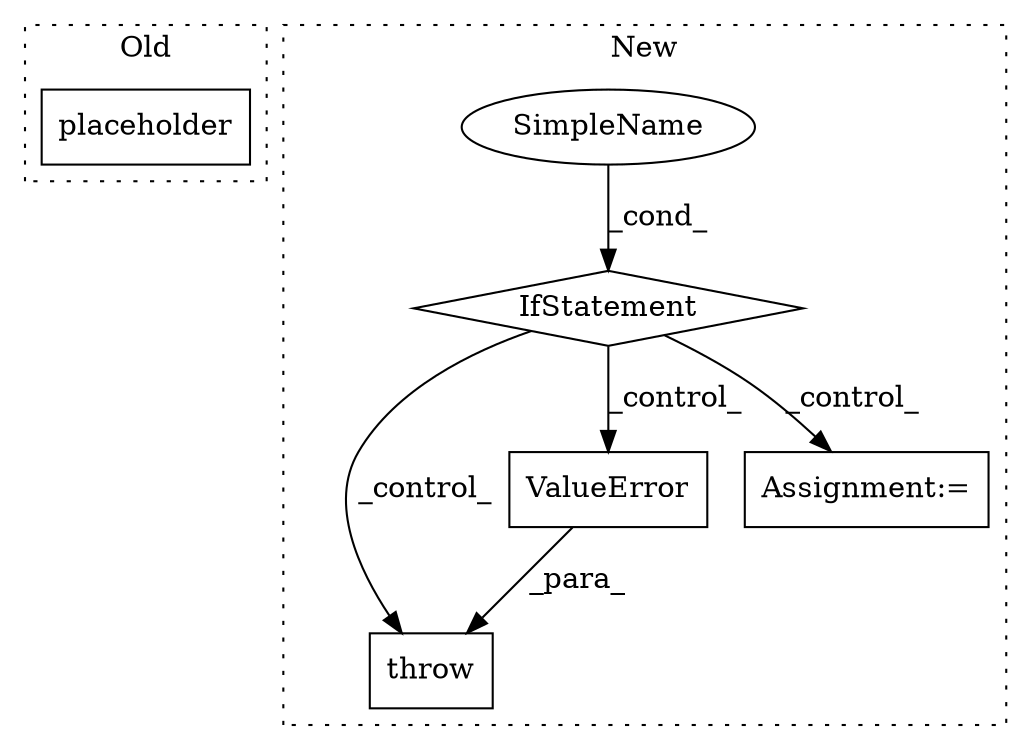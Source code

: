 digraph G {
subgraph cluster0 {
1 [label="placeholder" a="32" s="2570,2593" l="12,1" shape="box"];
label = "Old";
style="dotted";
}
subgraph cluster1 {
2 [label="throw" a="53" s="2160" l="6" shape="box"];
3 [label="IfStatement" a="25" s="2107,2148" l="4,2" shape="diamond"];
4 [label="ValueError" a="32" s="2166,2258" l="11,1" shape="box"];
5 [label="SimpleName" a="42" s="" l="" shape="ellipse"];
6 [label="Assignment:=" a="7" s="2317" l="1" shape="box"];
label = "New";
style="dotted";
}
3 -> 2 [label="_control_"];
3 -> 4 [label="_control_"];
3 -> 6 [label="_control_"];
4 -> 2 [label="_para_"];
5 -> 3 [label="_cond_"];
}